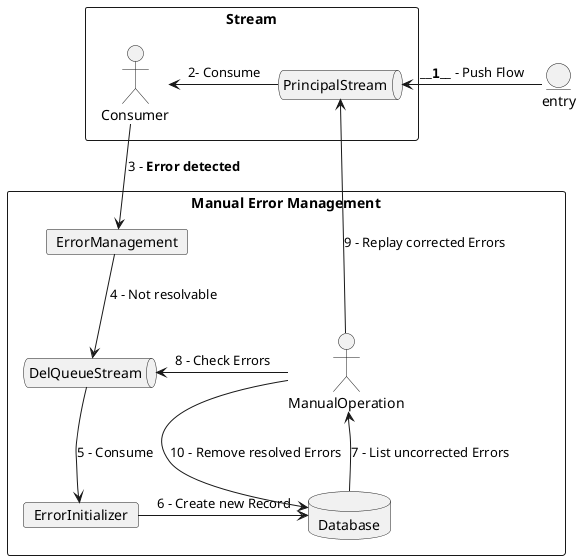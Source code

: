 @startuml

entity entry
rectangle "Stream"  {
queue PrincipalStream
actor Consumer
}
rectangle "Manual Error Management"  {
card ErrorManagement
queue DelQueueStream

card ErrorInitializer
actor ManualOperation
database Database

}

entry -l-> PrincipalStream :  __""**1**""__ - Push Flow 
Consumer <-l- PrincipalStream : 2- Consume
Consumer --> ErrorManagement : 3 - **Error detected**
ErrorManagement --> DelQueueStream : 4 - Not resolvable
DelQueueStream --> ErrorInitializer :  5 - Consume
ErrorInitializer -> Database : 6 - Create new Record





ManualOperation <- Database : 7 - List uncorrected Errors 
ManualOperation -> DelQueueStream : 8 - Check Errors 
ManualOperation -> PrincipalStream : 9 - Replay corrected Errors
ManualOperation -> Database : 10 - Remove resolved Errors

@enduml
